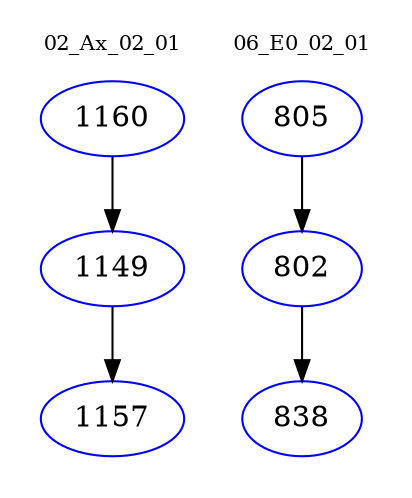 digraph{
subgraph cluster_0 {
color = white
label = "02_Ax_02_01";
fontsize=10;
T0_1160 [label="1160", color="blue"]
T0_1160 -> T0_1149 [color="black"]
T0_1149 [label="1149", color="blue"]
T0_1149 -> T0_1157 [color="black"]
T0_1157 [label="1157", color="blue"]
}
subgraph cluster_1 {
color = white
label = "06_E0_02_01";
fontsize=10;
T1_805 [label="805", color="blue"]
T1_805 -> T1_802 [color="black"]
T1_802 [label="802", color="blue"]
T1_802 -> T1_838 [color="black"]
T1_838 [label="838", color="blue"]
}
}
